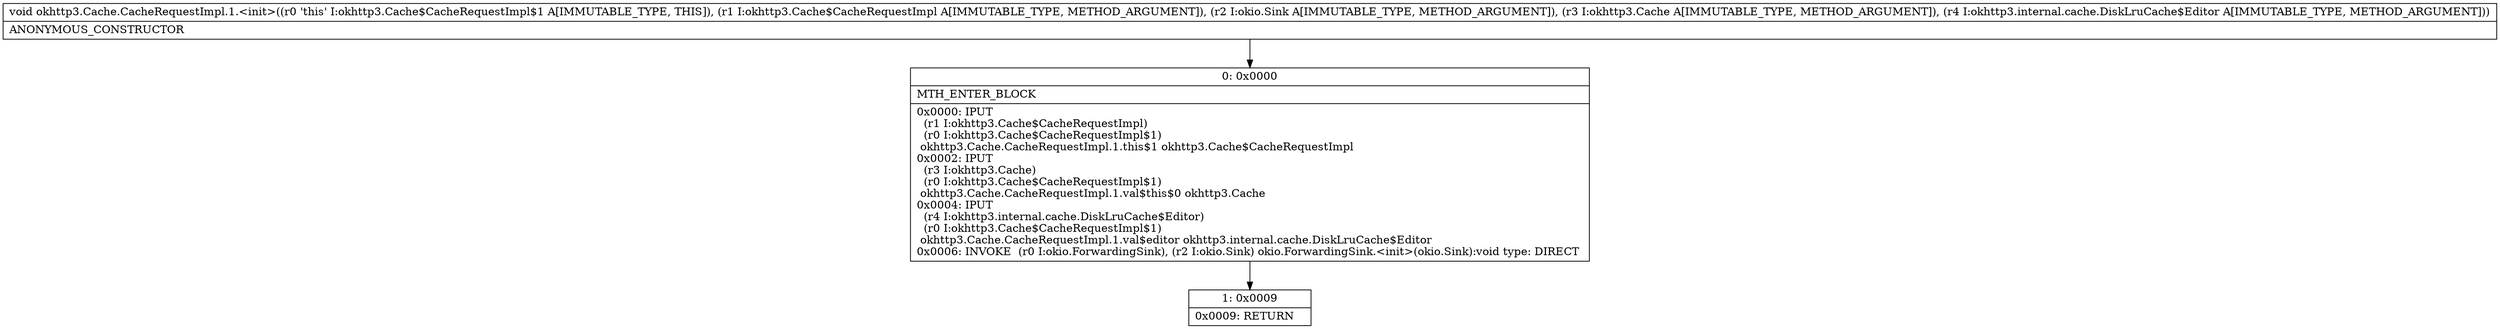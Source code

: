 digraph "CFG forokhttp3.Cache.CacheRequestImpl.1.\<init\>(Lokhttp3\/Cache$CacheRequestImpl;Lokio\/Sink;Lokhttp3\/Cache;Lokhttp3\/internal\/cache\/DiskLruCache$Editor;)V" {
Node_0 [shape=record,label="{0\:\ 0x0000|MTH_ENTER_BLOCK\l|0x0000: IPUT  \l  (r1 I:okhttp3.Cache$CacheRequestImpl)\l  (r0 I:okhttp3.Cache$CacheRequestImpl$1)\l okhttp3.Cache.CacheRequestImpl.1.this$1 okhttp3.Cache$CacheRequestImpl \l0x0002: IPUT  \l  (r3 I:okhttp3.Cache)\l  (r0 I:okhttp3.Cache$CacheRequestImpl$1)\l okhttp3.Cache.CacheRequestImpl.1.val$this$0 okhttp3.Cache \l0x0004: IPUT  \l  (r4 I:okhttp3.internal.cache.DiskLruCache$Editor)\l  (r0 I:okhttp3.Cache$CacheRequestImpl$1)\l okhttp3.Cache.CacheRequestImpl.1.val$editor okhttp3.internal.cache.DiskLruCache$Editor \l0x0006: INVOKE  (r0 I:okio.ForwardingSink), (r2 I:okio.Sink) okio.ForwardingSink.\<init\>(okio.Sink):void type: DIRECT \l}"];
Node_1 [shape=record,label="{1\:\ 0x0009|0x0009: RETURN   \l}"];
MethodNode[shape=record,label="{void okhttp3.Cache.CacheRequestImpl.1.\<init\>((r0 'this' I:okhttp3.Cache$CacheRequestImpl$1 A[IMMUTABLE_TYPE, THIS]), (r1 I:okhttp3.Cache$CacheRequestImpl A[IMMUTABLE_TYPE, METHOD_ARGUMENT]), (r2 I:okio.Sink A[IMMUTABLE_TYPE, METHOD_ARGUMENT]), (r3 I:okhttp3.Cache A[IMMUTABLE_TYPE, METHOD_ARGUMENT]), (r4 I:okhttp3.internal.cache.DiskLruCache$Editor A[IMMUTABLE_TYPE, METHOD_ARGUMENT]))  | ANONYMOUS_CONSTRUCTOR\l}"];
MethodNode -> Node_0;
Node_0 -> Node_1;
}


